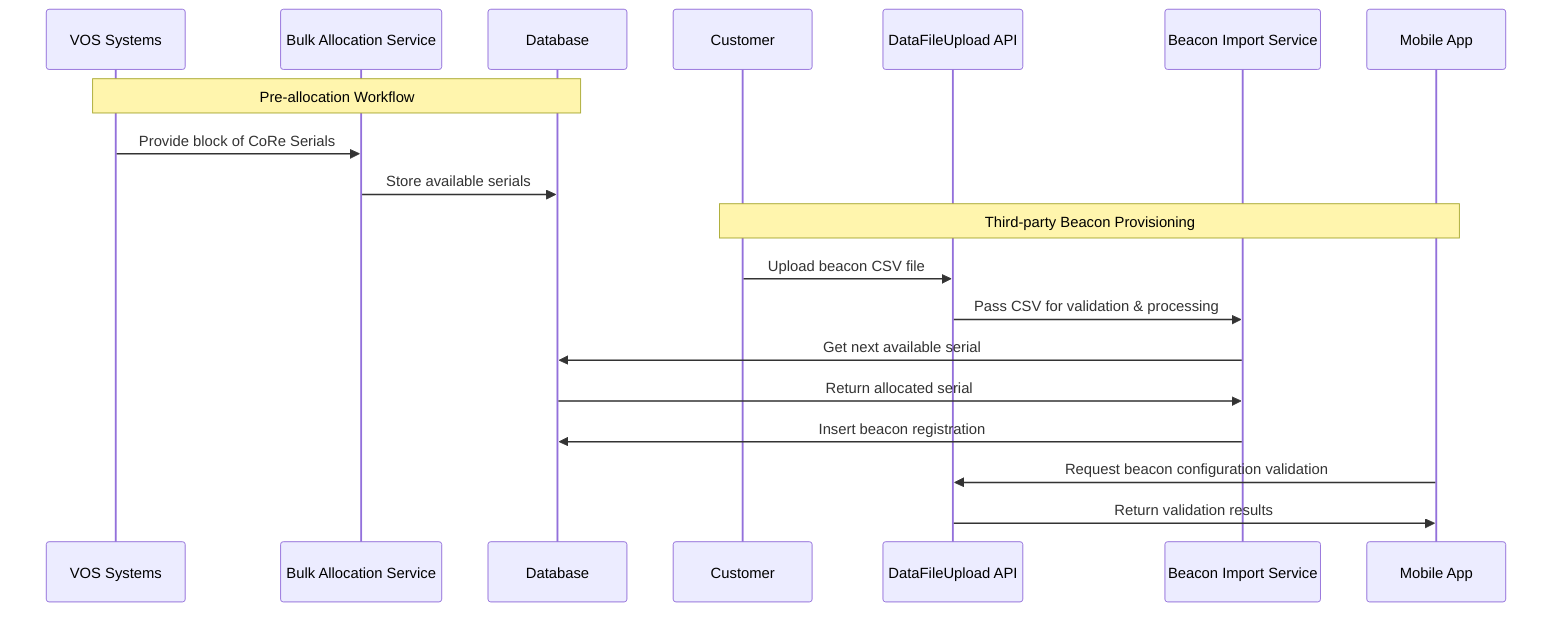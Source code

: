 sequenceDiagram
    %% Pre-allocation workflow
    participant VOS as VOS Systems
    participant BAS as Bulk Allocation Service
    participant DB as Database

    %% Third-party provisioning workflow
    participant C as Customer
    participant API as DataFileUpload API
    participant BIS as Beacon Import Service
    participant MA as Mobile App

    %% Pre-allocation sequence
    Note over VOS,DB: Pre-allocation Workflow
    VOS->>BAS: Provide block of CoRe Serials
    BAS->>DB: Store available serials

    %% Provisioning sequence
    Note over C,MA: Third-party Beacon Provisioning
    C->>API: Upload beacon CSV file
    API->>BIS: Pass CSV for validation & processing
    BIS->>DB: Get next available serial
    DB->>BIS: Return allocated serial
    BIS->>DB: Insert beacon registration
    MA->>API: Request beacon configuration validation
    API->>MA: Return validation results